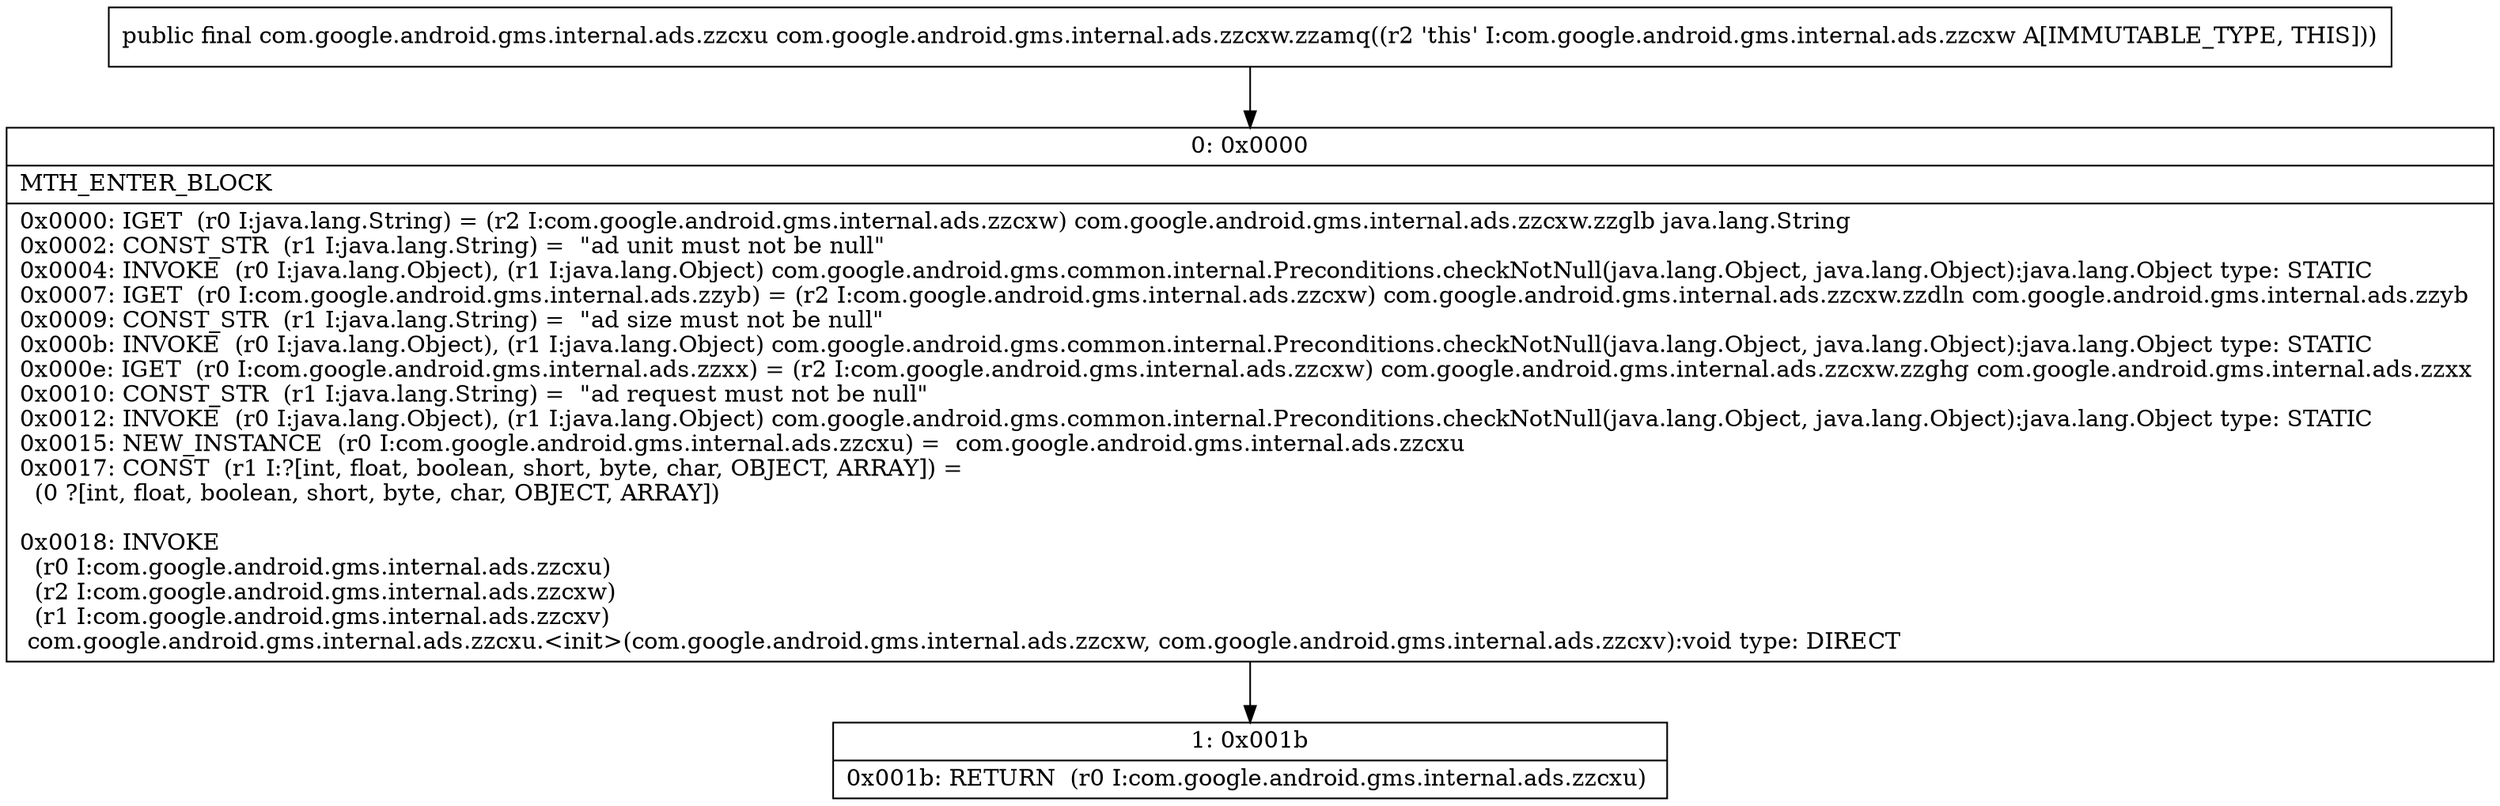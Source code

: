 digraph "CFG forcom.google.android.gms.internal.ads.zzcxw.zzamq()Lcom\/google\/android\/gms\/internal\/ads\/zzcxu;" {
Node_0 [shape=record,label="{0\:\ 0x0000|MTH_ENTER_BLOCK\l|0x0000: IGET  (r0 I:java.lang.String) = (r2 I:com.google.android.gms.internal.ads.zzcxw) com.google.android.gms.internal.ads.zzcxw.zzglb java.lang.String \l0x0002: CONST_STR  (r1 I:java.lang.String) =  \"ad unit must not be null\" \l0x0004: INVOKE  (r0 I:java.lang.Object), (r1 I:java.lang.Object) com.google.android.gms.common.internal.Preconditions.checkNotNull(java.lang.Object, java.lang.Object):java.lang.Object type: STATIC \l0x0007: IGET  (r0 I:com.google.android.gms.internal.ads.zzyb) = (r2 I:com.google.android.gms.internal.ads.zzcxw) com.google.android.gms.internal.ads.zzcxw.zzdln com.google.android.gms.internal.ads.zzyb \l0x0009: CONST_STR  (r1 I:java.lang.String) =  \"ad size must not be null\" \l0x000b: INVOKE  (r0 I:java.lang.Object), (r1 I:java.lang.Object) com.google.android.gms.common.internal.Preconditions.checkNotNull(java.lang.Object, java.lang.Object):java.lang.Object type: STATIC \l0x000e: IGET  (r0 I:com.google.android.gms.internal.ads.zzxx) = (r2 I:com.google.android.gms.internal.ads.zzcxw) com.google.android.gms.internal.ads.zzcxw.zzghg com.google.android.gms.internal.ads.zzxx \l0x0010: CONST_STR  (r1 I:java.lang.String) =  \"ad request must not be null\" \l0x0012: INVOKE  (r0 I:java.lang.Object), (r1 I:java.lang.Object) com.google.android.gms.common.internal.Preconditions.checkNotNull(java.lang.Object, java.lang.Object):java.lang.Object type: STATIC \l0x0015: NEW_INSTANCE  (r0 I:com.google.android.gms.internal.ads.zzcxu) =  com.google.android.gms.internal.ads.zzcxu \l0x0017: CONST  (r1 I:?[int, float, boolean, short, byte, char, OBJECT, ARRAY]) = \l  (0 ?[int, float, boolean, short, byte, char, OBJECT, ARRAY])\l \l0x0018: INVOKE  \l  (r0 I:com.google.android.gms.internal.ads.zzcxu)\l  (r2 I:com.google.android.gms.internal.ads.zzcxw)\l  (r1 I:com.google.android.gms.internal.ads.zzcxv)\l com.google.android.gms.internal.ads.zzcxu.\<init\>(com.google.android.gms.internal.ads.zzcxw, com.google.android.gms.internal.ads.zzcxv):void type: DIRECT \l}"];
Node_1 [shape=record,label="{1\:\ 0x001b|0x001b: RETURN  (r0 I:com.google.android.gms.internal.ads.zzcxu) \l}"];
MethodNode[shape=record,label="{public final com.google.android.gms.internal.ads.zzcxu com.google.android.gms.internal.ads.zzcxw.zzamq((r2 'this' I:com.google.android.gms.internal.ads.zzcxw A[IMMUTABLE_TYPE, THIS])) }"];
MethodNode -> Node_0;
Node_0 -> Node_1;
}

